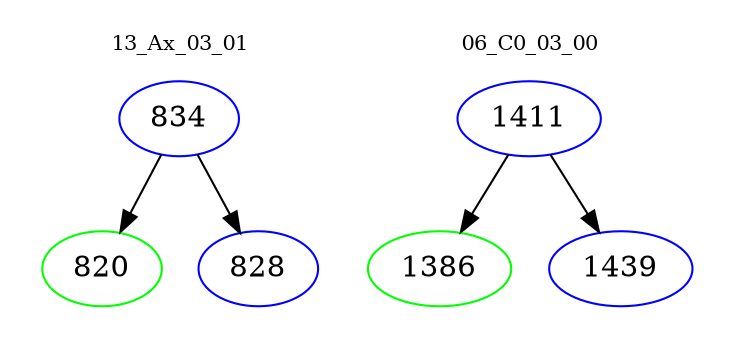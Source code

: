 digraph{
subgraph cluster_0 {
color = white
label = "13_Ax_03_01";
fontsize=10;
T0_834 [label="834", color="blue"]
T0_834 -> T0_820 [color="black"]
T0_820 [label="820", color="green"]
T0_834 -> T0_828 [color="black"]
T0_828 [label="828", color="blue"]
}
subgraph cluster_1 {
color = white
label = "06_C0_03_00";
fontsize=10;
T1_1411 [label="1411", color="blue"]
T1_1411 -> T1_1386 [color="black"]
T1_1386 [label="1386", color="green"]
T1_1411 -> T1_1439 [color="black"]
T1_1439 [label="1439", color="blue"]
}
}
